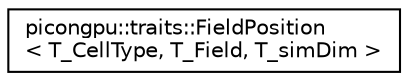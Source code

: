 digraph "Graphical Class Hierarchy"
{
 // LATEX_PDF_SIZE
  edge [fontname="Helvetica",fontsize="10",labelfontname="Helvetica",labelfontsize="10"];
  node [fontname="Helvetica",fontsize="10",shape=record];
  rankdir="LR";
  Node0 [label="picongpu::traits::FieldPosition\l\< T_CellType, T_Field, T_simDim \>",height=0.2,width=0.4,color="black", fillcolor="white", style="filled",URL="$structpicongpu_1_1traits_1_1_field_position.html",tooltip=" "];
}
